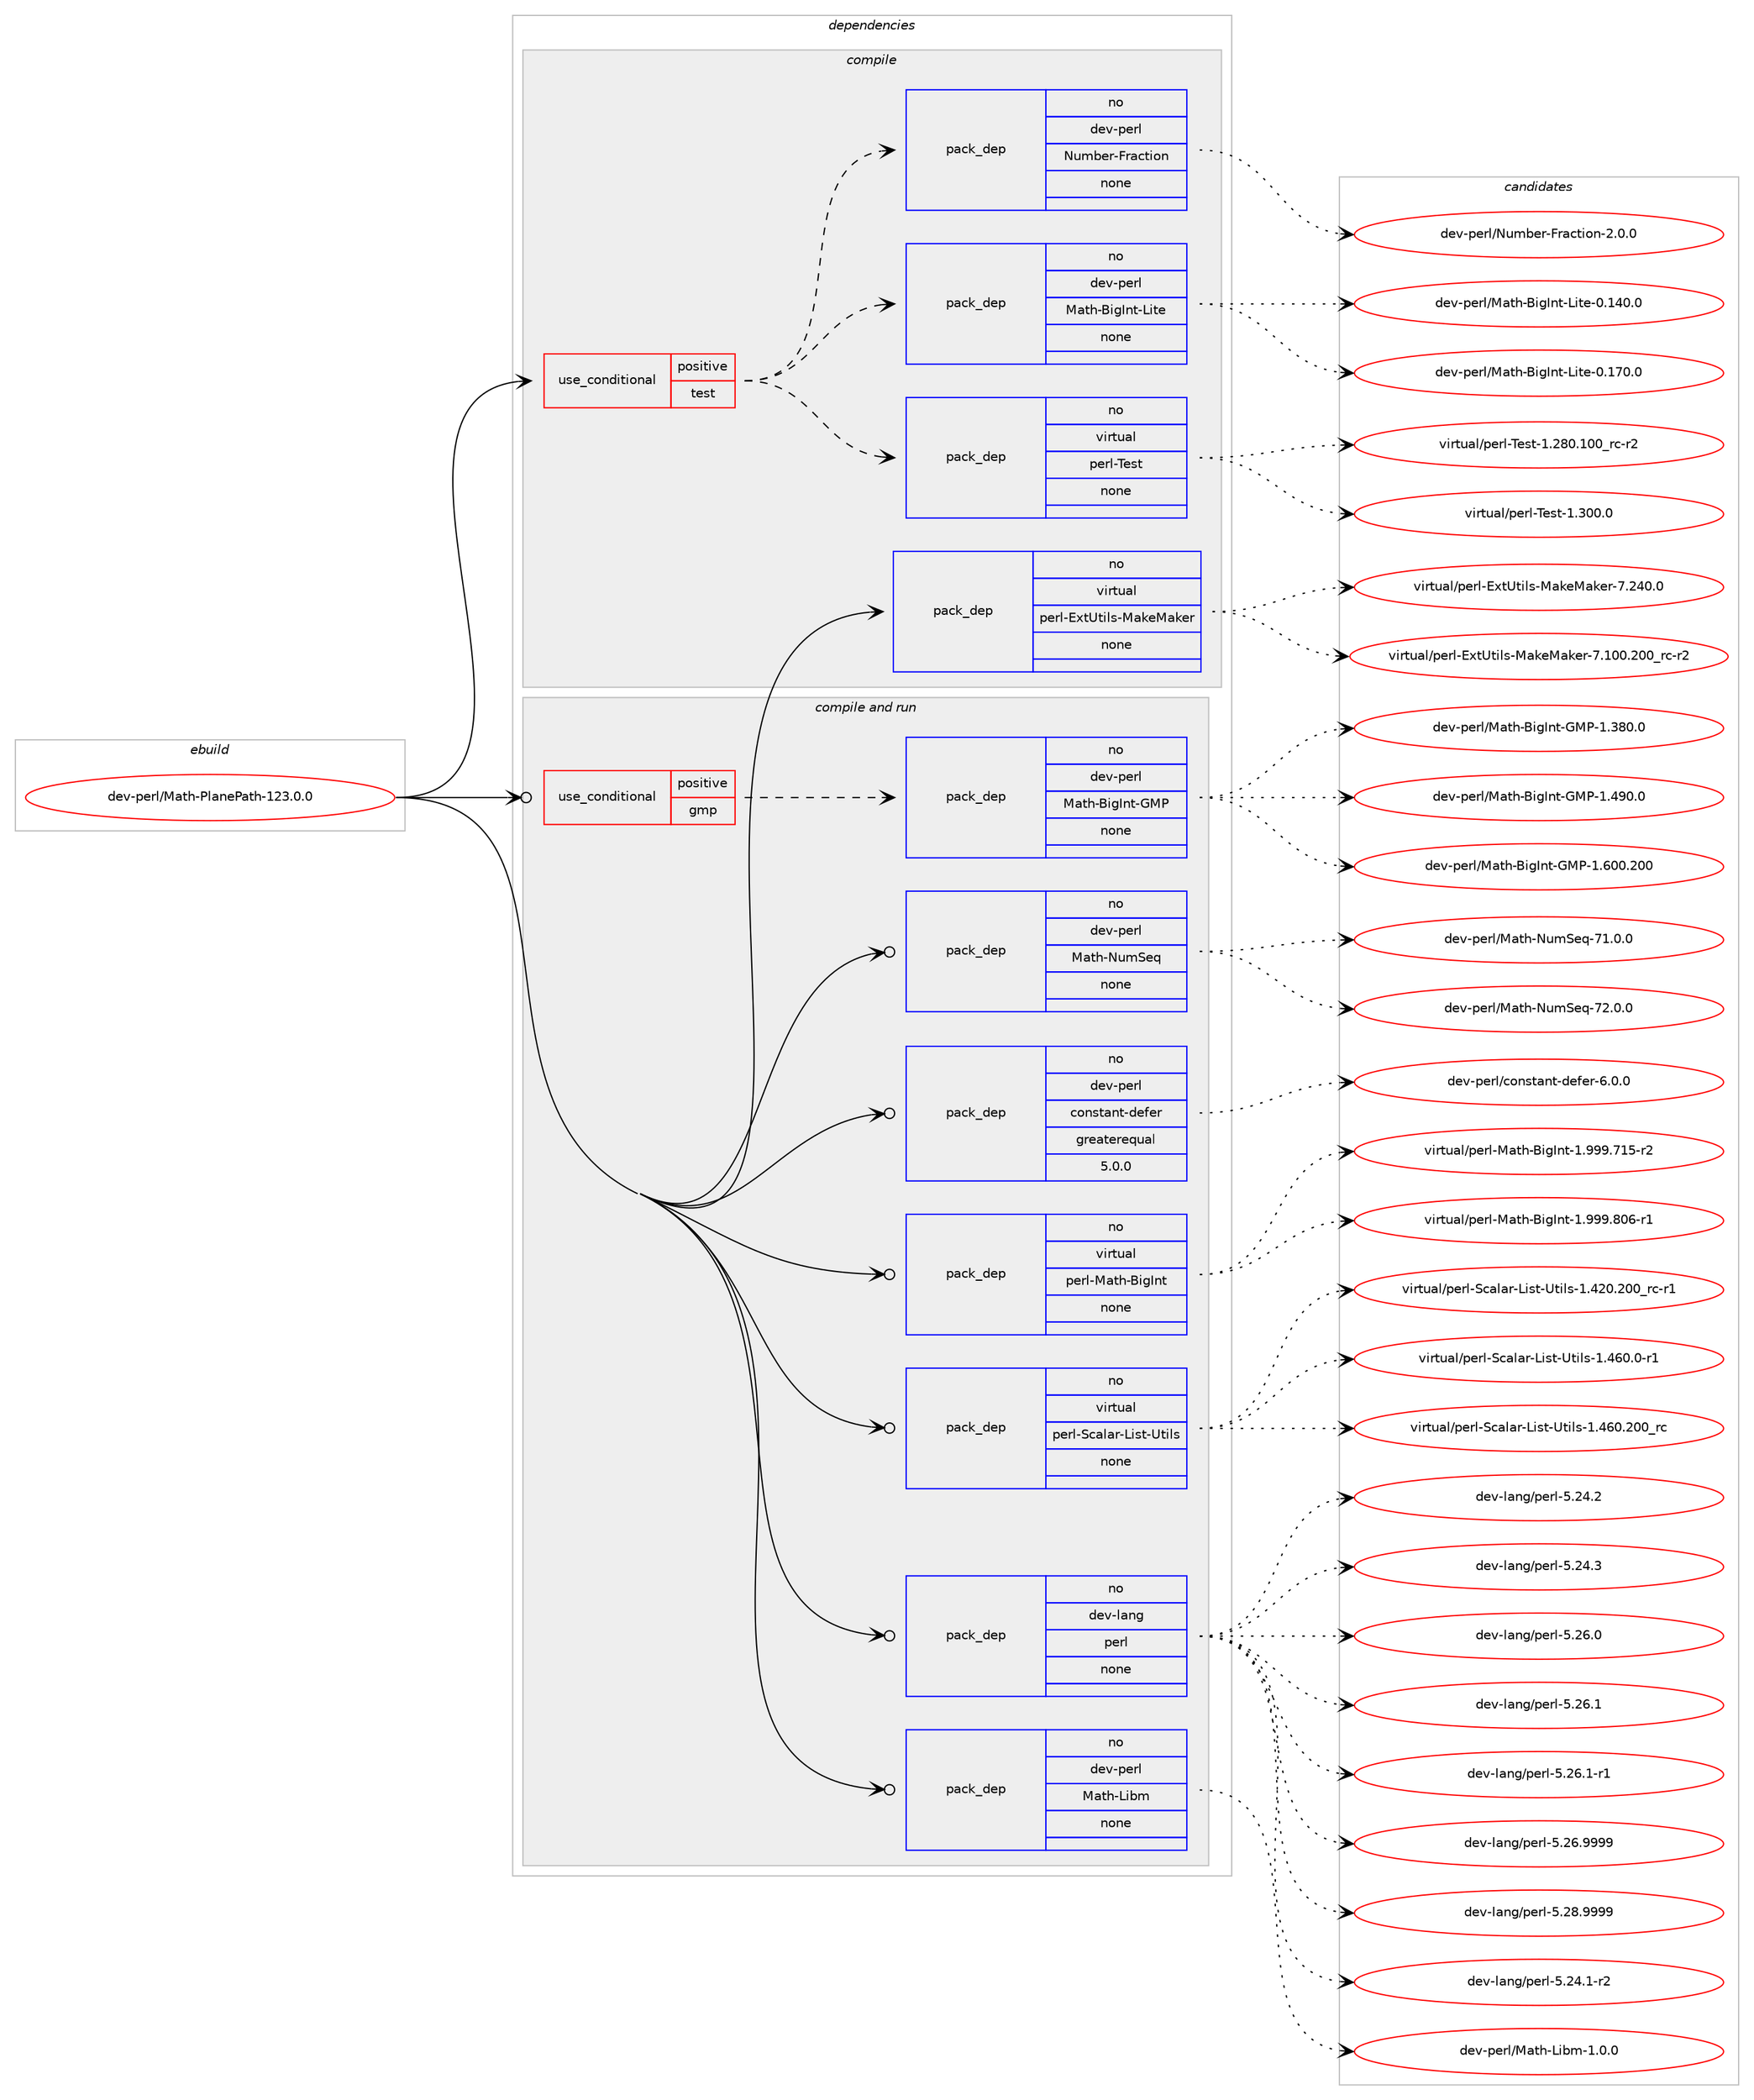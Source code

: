 digraph prolog {

# *************
# Graph options
# *************

newrank=true;
concentrate=true;
compound=true;
graph [rankdir=LR,fontname=Helvetica,fontsize=10,ranksep=1.5];#, ranksep=2.5, nodesep=0.2];
edge  [arrowhead=vee];
node  [fontname=Helvetica,fontsize=10];

# **********
# The ebuild
# **********

subgraph cluster_leftcol {
color=gray;
rank=same;
label=<<i>ebuild</i>>;
id [label="dev-perl/Math-PlanePath-123.0.0", color=red, width=4, href="../dev-perl/Math-PlanePath-123.0.0.svg"];
}

# ****************
# The dependencies
# ****************

subgraph cluster_midcol {
color=gray;
label=<<i>dependencies</i>>;
subgraph cluster_compile {
fillcolor="#eeeeee";
style=filled;
label=<<i>compile</i>>;
subgraph cond27598 {
dependency134145 [label=<<TABLE BORDER="0" CELLBORDER="1" CELLSPACING="0" CELLPADDING="4"><TR><TD ROWSPAN="3" CELLPADDING="10">use_conditional</TD></TR><TR><TD>positive</TD></TR><TR><TD>test</TD></TR></TABLE>>, shape=none, color=red];
subgraph pack102864 {
dependency134146 [label=<<TABLE BORDER="0" CELLBORDER="1" CELLSPACING="0" CELLPADDING="4" WIDTH="220"><TR><TD ROWSPAN="6" CELLPADDING="30">pack_dep</TD></TR><TR><TD WIDTH="110">no</TD></TR><TR><TD>virtual</TD></TR><TR><TD>perl-Test</TD></TR><TR><TD>none</TD></TR><TR><TD></TD></TR></TABLE>>, shape=none, color=blue];
}
dependency134145:e -> dependency134146:w [weight=20,style="dashed",arrowhead="vee"];
subgraph pack102865 {
dependency134147 [label=<<TABLE BORDER="0" CELLBORDER="1" CELLSPACING="0" CELLPADDING="4" WIDTH="220"><TR><TD ROWSPAN="6" CELLPADDING="30">pack_dep</TD></TR><TR><TD WIDTH="110">no</TD></TR><TR><TD>dev-perl</TD></TR><TR><TD>Math-BigInt-Lite</TD></TR><TR><TD>none</TD></TR><TR><TD></TD></TR></TABLE>>, shape=none, color=blue];
}
dependency134145:e -> dependency134147:w [weight=20,style="dashed",arrowhead="vee"];
subgraph pack102866 {
dependency134148 [label=<<TABLE BORDER="0" CELLBORDER="1" CELLSPACING="0" CELLPADDING="4" WIDTH="220"><TR><TD ROWSPAN="6" CELLPADDING="30">pack_dep</TD></TR><TR><TD WIDTH="110">no</TD></TR><TR><TD>dev-perl</TD></TR><TR><TD>Number-Fraction</TD></TR><TR><TD>none</TD></TR><TR><TD></TD></TR></TABLE>>, shape=none, color=blue];
}
dependency134145:e -> dependency134148:w [weight=20,style="dashed",arrowhead="vee"];
}
id:e -> dependency134145:w [weight=20,style="solid",arrowhead="vee"];
subgraph pack102867 {
dependency134149 [label=<<TABLE BORDER="0" CELLBORDER="1" CELLSPACING="0" CELLPADDING="4" WIDTH="220"><TR><TD ROWSPAN="6" CELLPADDING="30">pack_dep</TD></TR><TR><TD WIDTH="110">no</TD></TR><TR><TD>virtual</TD></TR><TR><TD>perl-ExtUtils-MakeMaker</TD></TR><TR><TD>none</TD></TR><TR><TD></TD></TR></TABLE>>, shape=none, color=blue];
}
id:e -> dependency134149:w [weight=20,style="solid",arrowhead="vee"];
}
subgraph cluster_compileandrun {
fillcolor="#eeeeee";
style=filled;
label=<<i>compile and run</i>>;
subgraph cond27599 {
dependency134150 [label=<<TABLE BORDER="0" CELLBORDER="1" CELLSPACING="0" CELLPADDING="4"><TR><TD ROWSPAN="3" CELLPADDING="10">use_conditional</TD></TR><TR><TD>positive</TD></TR><TR><TD>gmp</TD></TR></TABLE>>, shape=none, color=red];
subgraph pack102868 {
dependency134151 [label=<<TABLE BORDER="0" CELLBORDER="1" CELLSPACING="0" CELLPADDING="4" WIDTH="220"><TR><TD ROWSPAN="6" CELLPADDING="30">pack_dep</TD></TR><TR><TD WIDTH="110">no</TD></TR><TR><TD>dev-perl</TD></TR><TR><TD>Math-BigInt-GMP</TD></TR><TR><TD>none</TD></TR><TR><TD></TD></TR></TABLE>>, shape=none, color=blue];
}
dependency134150:e -> dependency134151:w [weight=20,style="dashed",arrowhead="vee"];
}
id:e -> dependency134150:w [weight=20,style="solid",arrowhead="odotvee"];
subgraph pack102869 {
dependency134152 [label=<<TABLE BORDER="0" CELLBORDER="1" CELLSPACING="0" CELLPADDING="4" WIDTH="220"><TR><TD ROWSPAN="6" CELLPADDING="30">pack_dep</TD></TR><TR><TD WIDTH="110">no</TD></TR><TR><TD>dev-lang</TD></TR><TR><TD>perl</TD></TR><TR><TD>none</TD></TR><TR><TD></TD></TR></TABLE>>, shape=none, color=blue];
}
id:e -> dependency134152:w [weight=20,style="solid",arrowhead="odotvee"];
subgraph pack102870 {
dependency134153 [label=<<TABLE BORDER="0" CELLBORDER="1" CELLSPACING="0" CELLPADDING="4" WIDTH="220"><TR><TD ROWSPAN="6" CELLPADDING="30">pack_dep</TD></TR><TR><TD WIDTH="110">no</TD></TR><TR><TD>dev-perl</TD></TR><TR><TD>Math-Libm</TD></TR><TR><TD>none</TD></TR><TR><TD></TD></TR></TABLE>>, shape=none, color=blue];
}
id:e -> dependency134153:w [weight=20,style="solid",arrowhead="odotvee"];
subgraph pack102871 {
dependency134154 [label=<<TABLE BORDER="0" CELLBORDER="1" CELLSPACING="0" CELLPADDING="4" WIDTH="220"><TR><TD ROWSPAN="6" CELLPADDING="30">pack_dep</TD></TR><TR><TD WIDTH="110">no</TD></TR><TR><TD>dev-perl</TD></TR><TR><TD>Math-NumSeq</TD></TR><TR><TD>none</TD></TR><TR><TD></TD></TR></TABLE>>, shape=none, color=blue];
}
id:e -> dependency134154:w [weight=20,style="solid",arrowhead="odotvee"];
subgraph pack102872 {
dependency134155 [label=<<TABLE BORDER="0" CELLBORDER="1" CELLSPACING="0" CELLPADDING="4" WIDTH="220"><TR><TD ROWSPAN="6" CELLPADDING="30">pack_dep</TD></TR><TR><TD WIDTH="110">no</TD></TR><TR><TD>dev-perl</TD></TR><TR><TD>constant-defer</TD></TR><TR><TD>greaterequal</TD></TR><TR><TD>5.0.0</TD></TR></TABLE>>, shape=none, color=blue];
}
id:e -> dependency134155:w [weight=20,style="solid",arrowhead="odotvee"];
subgraph pack102873 {
dependency134156 [label=<<TABLE BORDER="0" CELLBORDER="1" CELLSPACING="0" CELLPADDING="4" WIDTH="220"><TR><TD ROWSPAN="6" CELLPADDING="30">pack_dep</TD></TR><TR><TD WIDTH="110">no</TD></TR><TR><TD>virtual</TD></TR><TR><TD>perl-Math-BigInt</TD></TR><TR><TD>none</TD></TR><TR><TD></TD></TR></TABLE>>, shape=none, color=blue];
}
id:e -> dependency134156:w [weight=20,style="solid",arrowhead="odotvee"];
subgraph pack102874 {
dependency134157 [label=<<TABLE BORDER="0" CELLBORDER="1" CELLSPACING="0" CELLPADDING="4" WIDTH="220"><TR><TD ROWSPAN="6" CELLPADDING="30">pack_dep</TD></TR><TR><TD WIDTH="110">no</TD></TR><TR><TD>virtual</TD></TR><TR><TD>perl-Scalar-List-Utils</TD></TR><TR><TD>none</TD></TR><TR><TD></TD></TR></TABLE>>, shape=none, color=blue];
}
id:e -> dependency134157:w [weight=20,style="solid",arrowhead="odotvee"];
}
subgraph cluster_run {
fillcolor="#eeeeee";
style=filled;
label=<<i>run</i>>;
}
}

# **************
# The candidates
# **************

subgraph cluster_choices {
rank=same;
color=gray;
label=<<i>candidates</i>>;

subgraph choice102864 {
color=black;
nodesep=1;
choice118105114116117971084711210111410845841011151164549465056484649484895114994511450 [label="virtual/perl-Test-1.280.100_rc-r2", color=red, width=4,href="../virtual/perl-Test-1.280.100_rc-r2.svg"];
choice118105114116117971084711210111410845841011151164549465148484648 [label="virtual/perl-Test-1.300.0", color=red, width=4,href="../virtual/perl-Test-1.300.0.svg"];
dependency134146:e -> choice118105114116117971084711210111410845841011151164549465056484649484895114994511450:w [style=dotted,weight="100"];
dependency134146:e -> choice118105114116117971084711210111410845841011151164549465148484648:w [style=dotted,weight="100"];
}
subgraph choice102865 {
color=black;
nodesep=1;
choice1001011184511210111410847779711610445661051037311011645761051161014548464952484648 [label="dev-perl/Math-BigInt-Lite-0.140.0", color=red, width=4,href="../dev-perl/Math-BigInt-Lite-0.140.0.svg"];
choice1001011184511210111410847779711610445661051037311011645761051161014548464955484648 [label="dev-perl/Math-BigInt-Lite-0.170.0", color=red, width=4,href="../dev-perl/Math-BigInt-Lite-0.170.0.svg"];
dependency134147:e -> choice1001011184511210111410847779711610445661051037311011645761051161014548464952484648:w [style=dotted,weight="100"];
dependency134147:e -> choice1001011184511210111410847779711610445661051037311011645761051161014548464955484648:w [style=dotted,weight="100"];
}
subgraph choice102866 {
color=black;
nodesep=1;
choice1001011184511210111410847781171099810111445701149799116105111110455046484648 [label="dev-perl/Number-Fraction-2.0.0", color=red, width=4,href="../dev-perl/Number-Fraction-2.0.0.svg"];
dependency134148:e -> choice1001011184511210111410847781171099810111445701149799116105111110455046484648:w [style=dotted,weight="100"];
}
subgraph choice102867 {
color=black;
nodesep=1;
choice118105114116117971084711210111410845691201168511610510811545779710710177971071011144555464948484650484895114994511450 [label="virtual/perl-ExtUtils-MakeMaker-7.100.200_rc-r2", color=red, width=4,href="../virtual/perl-ExtUtils-MakeMaker-7.100.200_rc-r2.svg"];
choice118105114116117971084711210111410845691201168511610510811545779710710177971071011144555465052484648 [label="virtual/perl-ExtUtils-MakeMaker-7.240.0", color=red, width=4,href="../virtual/perl-ExtUtils-MakeMaker-7.240.0.svg"];
dependency134149:e -> choice118105114116117971084711210111410845691201168511610510811545779710710177971071011144555464948484650484895114994511450:w [style=dotted,weight="100"];
dependency134149:e -> choice118105114116117971084711210111410845691201168511610510811545779710710177971071011144555465052484648:w [style=dotted,weight="100"];
}
subgraph choice102868 {
color=black;
nodesep=1;
choice10010111845112101114108477797116104456610510373110116457177804549465156484648 [label="dev-perl/Math-BigInt-GMP-1.380.0", color=red, width=4,href="../dev-perl/Math-BigInt-GMP-1.380.0.svg"];
choice10010111845112101114108477797116104456610510373110116457177804549465257484648 [label="dev-perl/Math-BigInt-GMP-1.490.0", color=red, width=4,href="../dev-perl/Math-BigInt-GMP-1.490.0.svg"];
choice100101118451121011141084777971161044566105103731101164571778045494654484846504848 [label="dev-perl/Math-BigInt-GMP-1.600.200", color=red, width=4,href="../dev-perl/Math-BigInt-GMP-1.600.200.svg"];
dependency134151:e -> choice10010111845112101114108477797116104456610510373110116457177804549465156484648:w [style=dotted,weight="100"];
dependency134151:e -> choice10010111845112101114108477797116104456610510373110116457177804549465257484648:w [style=dotted,weight="100"];
dependency134151:e -> choice100101118451121011141084777971161044566105103731101164571778045494654484846504848:w [style=dotted,weight="100"];
}
subgraph choice102869 {
color=black;
nodesep=1;
choice100101118451089711010347112101114108455346505246494511450 [label="dev-lang/perl-5.24.1-r2", color=red, width=4,href="../dev-lang/perl-5.24.1-r2.svg"];
choice10010111845108971101034711210111410845534650524650 [label="dev-lang/perl-5.24.2", color=red, width=4,href="../dev-lang/perl-5.24.2.svg"];
choice10010111845108971101034711210111410845534650524651 [label="dev-lang/perl-5.24.3", color=red, width=4,href="../dev-lang/perl-5.24.3.svg"];
choice10010111845108971101034711210111410845534650544648 [label="dev-lang/perl-5.26.0", color=red, width=4,href="../dev-lang/perl-5.26.0.svg"];
choice10010111845108971101034711210111410845534650544649 [label="dev-lang/perl-5.26.1", color=red, width=4,href="../dev-lang/perl-5.26.1.svg"];
choice100101118451089711010347112101114108455346505446494511449 [label="dev-lang/perl-5.26.1-r1", color=red, width=4,href="../dev-lang/perl-5.26.1-r1.svg"];
choice10010111845108971101034711210111410845534650544657575757 [label="dev-lang/perl-5.26.9999", color=red, width=4,href="../dev-lang/perl-5.26.9999.svg"];
choice10010111845108971101034711210111410845534650564657575757 [label="dev-lang/perl-5.28.9999", color=red, width=4,href="../dev-lang/perl-5.28.9999.svg"];
dependency134152:e -> choice100101118451089711010347112101114108455346505246494511450:w [style=dotted,weight="100"];
dependency134152:e -> choice10010111845108971101034711210111410845534650524650:w [style=dotted,weight="100"];
dependency134152:e -> choice10010111845108971101034711210111410845534650524651:w [style=dotted,weight="100"];
dependency134152:e -> choice10010111845108971101034711210111410845534650544648:w [style=dotted,weight="100"];
dependency134152:e -> choice10010111845108971101034711210111410845534650544649:w [style=dotted,weight="100"];
dependency134152:e -> choice100101118451089711010347112101114108455346505446494511449:w [style=dotted,weight="100"];
dependency134152:e -> choice10010111845108971101034711210111410845534650544657575757:w [style=dotted,weight="100"];
dependency134152:e -> choice10010111845108971101034711210111410845534650564657575757:w [style=dotted,weight="100"];
}
subgraph choice102870 {
color=black;
nodesep=1;
choice10010111845112101114108477797116104457610598109454946484648 [label="dev-perl/Math-Libm-1.0.0", color=red, width=4,href="../dev-perl/Math-Libm-1.0.0.svg"];
dependency134153:e -> choice10010111845112101114108477797116104457610598109454946484648:w [style=dotted,weight="100"];
}
subgraph choice102871 {
color=black;
nodesep=1;
choice1001011184511210111410847779711610445781171098310111345554946484648 [label="dev-perl/Math-NumSeq-71.0.0", color=red, width=4,href="../dev-perl/Math-NumSeq-71.0.0.svg"];
choice1001011184511210111410847779711610445781171098310111345555046484648 [label="dev-perl/Math-NumSeq-72.0.0", color=red, width=4,href="../dev-perl/Math-NumSeq-72.0.0.svg"];
dependency134154:e -> choice1001011184511210111410847779711610445781171098310111345554946484648:w [style=dotted,weight="100"];
dependency134154:e -> choice1001011184511210111410847779711610445781171098310111345555046484648:w [style=dotted,weight="100"];
}
subgraph choice102872 {
color=black;
nodesep=1;
choice1001011184511210111410847991111101151169711011645100101102101114455446484648 [label="dev-perl/constant-defer-6.0.0", color=red, width=4,href="../dev-perl/constant-defer-6.0.0.svg"];
dependency134155:e -> choice1001011184511210111410847991111101151169711011645100101102101114455446484648:w [style=dotted,weight="100"];
}
subgraph choice102873 {
color=black;
nodesep=1;
choice1181051141161179710847112101114108457797116104456610510373110116454946575757465549534511450 [label="virtual/perl-Math-BigInt-1.999.715-r2", color=red, width=4,href="../virtual/perl-Math-BigInt-1.999.715-r2.svg"];
choice1181051141161179710847112101114108457797116104456610510373110116454946575757465648544511449 [label="virtual/perl-Math-BigInt-1.999.806-r1", color=red, width=4,href="../virtual/perl-Math-BigInt-1.999.806-r1.svg"];
dependency134156:e -> choice1181051141161179710847112101114108457797116104456610510373110116454946575757465549534511450:w [style=dotted,weight="100"];
dependency134156:e -> choice1181051141161179710847112101114108457797116104456610510373110116454946575757465648544511449:w [style=dotted,weight="100"];
}
subgraph choice102874 {
color=black;
nodesep=1;
choice11810511411611797108471121011141084583999710897114457610511511645851161051081154549465250484650484895114994511449 [label="virtual/perl-Scalar-List-Utils-1.420.200_rc-r1", color=red, width=4,href="../virtual/perl-Scalar-List-Utils-1.420.200_rc-r1.svg"];
choice118105114116117971084711210111410845839997108971144576105115116458511610510811545494652544846484511449 [label="virtual/perl-Scalar-List-Utils-1.460.0-r1", color=red, width=4,href="../virtual/perl-Scalar-List-Utils-1.460.0-r1.svg"];
choice1181051141161179710847112101114108458399971089711445761051151164585116105108115454946525448465048489511499 [label="virtual/perl-Scalar-List-Utils-1.460.200_rc", color=red, width=4,href="../virtual/perl-Scalar-List-Utils-1.460.200_rc.svg"];
dependency134157:e -> choice11810511411611797108471121011141084583999710897114457610511511645851161051081154549465250484650484895114994511449:w [style=dotted,weight="100"];
dependency134157:e -> choice118105114116117971084711210111410845839997108971144576105115116458511610510811545494652544846484511449:w [style=dotted,weight="100"];
dependency134157:e -> choice1181051141161179710847112101114108458399971089711445761051151164585116105108115454946525448465048489511499:w [style=dotted,weight="100"];
}
}

}
